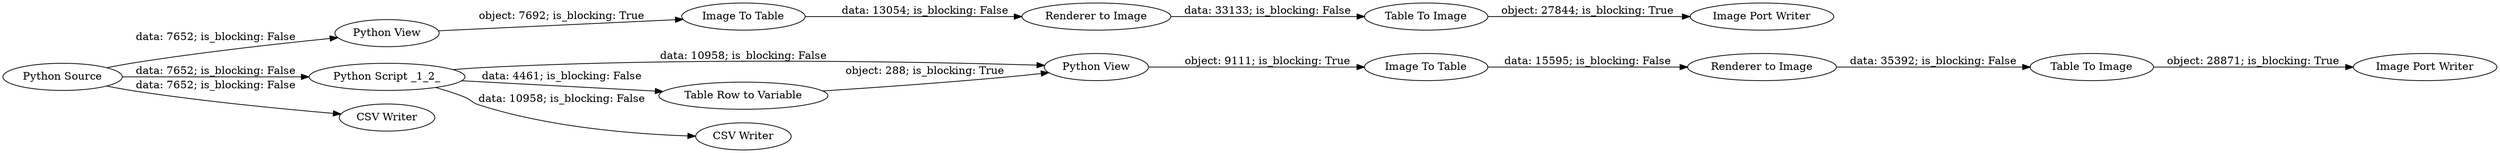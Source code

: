 digraph {
	"-4734837339947032935_253" [label="Table To Image"]
	"-4734837339947032935_5" [label="Python View"]
	"-4734837339947032935_6" [label="Python View"]
	"-4734837339947032935_7" [label="Python Script _1_2_"]
	"-4734837339947032935_2" [label="CSV Writer"]
	"-4734837339947032935_252" [label="Image Port Writer"]
	"-4734837339947032935_254" [label="Image Port Writer"]
	"-4734837339947032935_251" [label="Image To Table"]
	"-4734837339947032935_8" [label="Table Row to Variable"]
	"-4734837339947032935_250" [label="Renderer to Image"]
	"-4734837339947032935_9" [label="CSV Writer"]
	"-4734837339947032935_255" [label="Image To Table"]
	"-4734837339947032935_1" [label="Python Source"]
	"-4734837339947032935_256" [label="Renderer to Image"]
	"-4734837339947032935_257" [label="Table To Image"]
	"-4734837339947032935_6" -> "-4734837339947032935_255" [label="object: 9111; is_blocking: True"]
	"-4734837339947032935_7" -> "-4734837339947032935_6" [label="data: 10958; is_blocking: False"]
	"-4734837339947032935_257" -> "-4734837339947032935_254" [label="object: 28871; is_blocking: True"]
	"-4734837339947032935_5" -> "-4734837339947032935_251" [label="object: 7692; is_blocking: True"]
	"-4734837339947032935_1" -> "-4734837339947032935_2" [label="data: 7652; is_blocking: False"]
	"-4734837339947032935_7" -> "-4734837339947032935_9" [label="data: 10958; is_blocking: False"]
	"-4734837339947032935_256" -> "-4734837339947032935_257" [label="data: 35392; is_blocking: False"]
	"-4734837339947032935_250" -> "-4734837339947032935_253" [label="data: 33133; is_blocking: False"]
	"-4734837339947032935_8" -> "-4734837339947032935_6" [label="object: 288; is_blocking: True"]
	"-4734837339947032935_251" -> "-4734837339947032935_250" [label="data: 13054; is_blocking: False"]
	"-4734837339947032935_255" -> "-4734837339947032935_256" [label="data: 15595; is_blocking: False"]
	"-4734837339947032935_1" -> "-4734837339947032935_5" [label="data: 7652; is_blocking: False"]
	"-4734837339947032935_253" -> "-4734837339947032935_252" [label="object: 27844; is_blocking: True"]
	"-4734837339947032935_1" -> "-4734837339947032935_7" [label="data: 7652; is_blocking: False"]
	"-4734837339947032935_7" -> "-4734837339947032935_8" [label="data: 4461; is_blocking: False"]
	rankdir=LR
}
